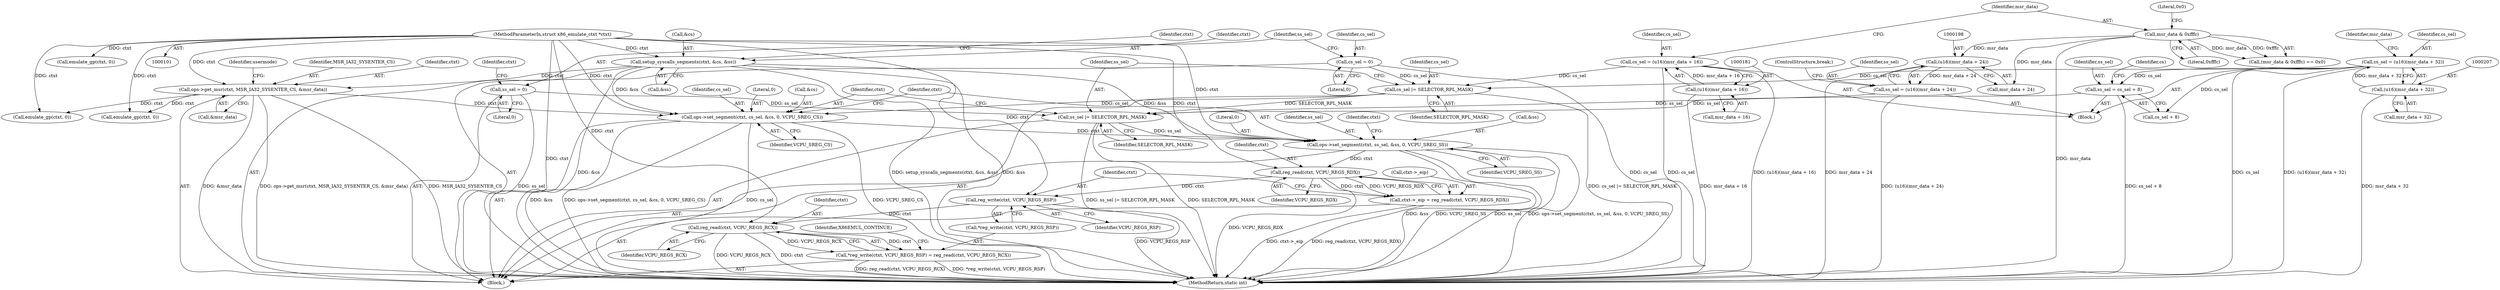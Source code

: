 digraph "1_linux_234f3ce485d54017f15cf5e0699cff4100121601_6@API" {
"1000259" [label="(Call,reg_read(ctxt, VCPU_REGS_RDX))"];
"1000248" [label="(Call,ops->set_segment(ctxt, ss_sel, &ss, 0, VCPU_SREG_SS))"];
"1000241" [label="(Call,ops->set_segment(ctxt, cs_sel, &cs, 0, VCPU_SREG_CS))"];
"1000169" [label="(Call,ops->get_msr(ctxt, MSR_IA32_SYSENTER_CS, &msr_data))"];
"1000138" [label="(Call,setup_syscalls_segments(ctxt, &cs, &ss))"];
"1000102" [label="(MethodParameterIn,struct x86_emulate_ctxt *ctxt)"];
"1000235" [label="(Call,cs_sel |= SELECTOR_RPL_MASK)"];
"1000178" [label="(Call,cs_sel = (u16)(msr_data + 16))"];
"1000180" [label="(Call,(u16)(msr_data + 16))"];
"1000115" [label="(Call,cs_sel = 0)"];
"1000204" [label="(Call,cs_sel = (u16)(msr_data + 32))"];
"1000206" [label="(Call,(u16)(msr_data + 32))"];
"1000238" [label="(Call,ss_sel |= SELECTOR_RPL_MASK)"];
"1000119" [label="(Call,ss_sel = 0)"];
"1000219" [label="(Call,ss_sel = cs_sel + 8)"];
"1000195" [label="(Call,ss_sel = (u16)(msr_data + 24))"];
"1000197" [label="(Call,(u16)(msr_data + 24))"];
"1000187" [label="(Call,msr_data & 0xfffc)"];
"1000255" [label="(Call,ctxt->_eip = reg_read(ctxt, VCPU_REGS_RDX))"];
"1000264" [label="(Call,reg_write(ctxt, VCPU_REGS_RSP))"];
"1000267" [label="(Call,reg_read(ctxt, VCPU_REGS_RCX))"];
"1000262" [label="(Call,*reg_write(ctxt, VCPU_REGS_RSP) = reg_read(ctxt, VCPU_REGS_RCX))"];
"1000192" [label="(Call,emulate_gp(ctxt, 0))"];
"1000169" [label="(Call,ops->get_msr(ctxt, MSR_IA32_SYSENTER_CS, &msr_data))"];
"1000172" [label="(Call,&msr_data)"];
"1000221" [label="(Call,cs_sel + 8)"];
"1000199" [label="(Call,msr_data + 24)"];
"1000264" [label="(Call,reg_write(ctxt, VCPU_REGS_RSP))"];
"1000187" [label="(Call,msr_data & 0xfffc)"];
"1000115" [label="(Call,cs_sel = 0)"];
"1000265" [label="(Identifier,ctxt)"];
"1000175" [label="(Identifier,usermode)"];
"1000126" [label="(Identifier,ctxt)"];
"1000255" [label="(Call,ctxt->_eip = reg_read(ctxt, VCPU_REGS_RDX))"];
"1000257" [label="(Identifier,ctxt)"];
"1000190" [label="(Literal,0x0)"];
"1000246" [label="(Literal,0)"];
"1000178" [label="(Call,cs_sel = (u16)(msr_data + 16))"];
"1000262" [label="(Call,*reg_write(ctxt, VCPU_REGS_RSP) = reg_read(ctxt, VCPU_REGS_RCX))"];
"1000256" [label="(Call,ctxt->_eip)"];
"1000205" [label="(Identifier,cs_sel)"];
"1000269" [label="(Identifier,VCPU_REGS_RCX)"];
"1000197" [label="(Call,(u16)(msr_data + 24))"];
"1000182" [label="(Call,msr_data + 16)"];
"1000238" [label="(Call,ss_sel |= SELECTOR_RPL_MASK)"];
"1000142" [label="(Call,&ss)"];
"1000179" [label="(Identifier,cs_sel)"];
"1000219" [label="(Call,ss_sel = cs_sel + 8)"];
"1000226" [label="(Identifier,cs)"];
"1000138" [label="(Call,setup_syscalls_segments(ctxt, &cs, &ss))"];
"1000240" [label="(Identifier,SELECTOR_RPL_MASK)"];
"1000261" [label="(Identifier,VCPU_REGS_RDX)"];
"1000235" [label="(Call,cs_sel |= SELECTOR_RPL_MASK)"];
"1000188" [label="(Identifier,msr_data)"];
"1000171" [label="(Identifier,MSR_IA32_SYSENTER_CS)"];
"1000216" [label="(Call,emulate_gp(ctxt, 0))"];
"1000195" [label="(Call,ss_sel = (u16)(msr_data + 24))"];
"1000102" [label="(MethodParameterIn,struct x86_emulate_ctxt *ctxt)"];
"1000254" [label="(Identifier,VCPU_SREG_SS)"];
"1000251" [label="(Call,&ss)"];
"1000241" [label="(Call,ops->set_segment(ctxt, cs_sel, &cs, 0, VCPU_SREG_CS))"];
"1000259" [label="(Call,reg_read(ctxt, VCPU_REGS_RDX))"];
"1000242" [label="(Identifier,ctxt)"];
"1000140" [label="(Call,&cs)"];
"1000253" [label="(Literal,0)"];
"1000135" [label="(Call,emulate_gp(ctxt, 0))"];
"1000237" [label="(Identifier,SELECTOR_RPL_MASK)"];
"1000213" [label="(Identifier,msr_data)"];
"1000239" [label="(Identifier,ss_sel)"];
"1000208" [label="(Call,msr_data + 32)"];
"1000116" [label="(Identifier,cs_sel)"];
"1000250" [label="(Identifier,ss_sel)"];
"1000202" [label="(ControlStructure,break;)"];
"1000121" [label="(Literal,0)"];
"1000247" [label="(Identifier,VCPU_SREG_CS)"];
"1000189" [label="(Literal,0xfffc)"];
"1000206" [label="(Call,(u16)(msr_data + 32))"];
"1000120" [label="(Identifier,ss_sel)"];
"1000263" [label="(Call,*reg_write(ctxt, VCPU_REGS_RSP))"];
"1000244" [label="(Call,&cs)"];
"1000103" [label="(Block,)"];
"1000170" [label="(Identifier,ctxt)"];
"1000268" [label="(Identifier,ctxt)"];
"1000186" [label="(Call,(msr_data & 0xfffc) == 0x0)"];
"1000272" [label="(MethodReturn,static int)"];
"1000117" [label="(Literal,0)"];
"1000148" [label="(Identifier,ctxt)"];
"1000260" [label="(Identifier,ctxt)"];
"1000139" [label="(Identifier,ctxt)"];
"1000176" [label="(Block,)"];
"1000267" [label="(Call,reg_read(ctxt, VCPU_REGS_RCX))"];
"1000180" [label="(Call,(u16)(msr_data + 16))"];
"1000119" [label="(Call,ss_sel = 0)"];
"1000248" [label="(Call,ops->set_segment(ctxt, ss_sel, &ss, 0, VCPU_SREG_SS))"];
"1000220" [label="(Identifier,ss_sel)"];
"1000196" [label="(Identifier,ss_sel)"];
"1000249" [label="(Identifier,ctxt)"];
"1000236" [label="(Identifier,cs_sel)"];
"1000204" [label="(Call,cs_sel = (u16)(msr_data + 32))"];
"1000271" [label="(Identifier,X86EMUL_CONTINUE)"];
"1000243" [label="(Identifier,cs_sel)"];
"1000266" [label="(Identifier,VCPU_REGS_RSP)"];
"1000259" -> "1000255"  [label="AST: "];
"1000259" -> "1000261"  [label="CFG: "];
"1000260" -> "1000259"  [label="AST: "];
"1000261" -> "1000259"  [label="AST: "];
"1000255" -> "1000259"  [label="CFG: "];
"1000259" -> "1000272"  [label="DDG: VCPU_REGS_RDX"];
"1000259" -> "1000255"  [label="DDG: ctxt"];
"1000259" -> "1000255"  [label="DDG: VCPU_REGS_RDX"];
"1000248" -> "1000259"  [label="DDG: ctxt"];
"1000102" -> "1000259"  [label="DDG: ctxt"];
"1000259" -> "1000264"  [label="DDG: ctxt"];
"1000248" -> "1000103"  [label="AST: "];
"1000248" -> "1000254"  [label="CFG: "];
"1000249" -> "1000248"  [label="AST: "];
"1000250" -> "1000248"  [label="AST: "];
"1000251" -> "1000248"  [label="AST: "];
"1000253" -> "1000248"  [label="AST: "];
"1000254" -> "1000248"  [label="AST: "];
"1000257" -> "1000248"  [label="CFG: "];
"1000248" -> "1000272"  [label="DDG: ops->set_segment(ctxt, ss_sel, &ss, 0, VCPU_SREG_SS)"];
"1000248" -> "1000272"  [label="DDG: &ss"];
"1000248" -> "1000272"  [label="DDG: VCPU_SREG_SS"];
"1000248" -> "1000272"  [label="DDG: ss_sel"];
"1000241" -> "1000248"  [label="DDG: ctxt"];
"1000102" -> "1000248"  [label="DDG: ctxt"];
"1000238" -> "1000248"  [label="DDG: ss_sel"];
"1000138" -> "1000248"  [label="DDG: &ss"];
"1000241" -> "1000103"  [label="AST: "];
"1000241" -> "1000247"  [label="CFG: "];
"1000242" -> "1000241"  [label="AST: "];
"1000243" -> "1000241"  [label="AST: "];
"1000244" -> "1000241"  [label="AST: "];
"1000246" -> "1000241"  [label="AST: "];
"1000247" -> "1000241"  [label="AST: "];
"1000249" -> "1000241"  [label="CFG: "];
"1000241" -> "1000272"  [label="DDG: &cs"];
"1000241" -> "1000272"  [label="DDG: ops->set_segment(ctxt, cs_sel, &cs, 0, VCPU_SREG_CS)"];
"1000241" -> "1000272"  [label="DDG: cs_sel"];
"1000241" -> "1000272"  [label="DDG: VCPU_SREG_CS"];
"1000169" -> "1000241"  [label="DDG: ctxt"];
"1000102" -> "1000241"  [label="DDG: ctxt"];
"1000235" -> "1000241"  [label="DDG: cs_sel"];
"1000138" -> "1000241"  [label="DDG: &cs"];
"1000169" -> "1000103"  [label="AST: "];
"1000169" -> "1000172"  [label="CFG: "];
"1000170" -> "1000169"  [label="AST: "];
"1000171" -> "1000169"  [label="AST: "];
"1000172" -> "1000169"  [label="AST: "];
"1000175" -> "1000169"  [label="CFG: "];
"1000169" -> "1000272"  [label="DDG: &msr_data"];
"1000169" -> "1000272"  [label="DDG: ops->get_msr(ctxt, MSR_IA32_SYSENTER_CS, &msr_data)"];
"1000169" -> "1000272"  [label="DDG: MSR_IA32_SYSENTER_CS"];
"1000138" -> "1000169"  [label="DDG: ctxt"];
"1000102" -> "1000169"  [label="DDG: ctxt"];
"1000169" -> "1000192"  [label="DDG: ctxt"];
"1000169" -> "1000216"  [label="DDG: ctxt"];
"1000138" -> "1000103"  [label="AST: "];
"1000138" -> "1000142"  [label="CFG: "];
"1000139" -> "1000138"  [label="AST: "];
"1000140" -> "1000138"  [label="AST: "];
"1000142" -> "1000138"  [label="AST: "];
"1000148" -> "1000138"  [label="CFG: "];
"1000138" -> "1000272"  [label="DDG: &ss"];
"1000138" -> "1000272"  [label="DDG: &cs"];
"1000138" -> "1000272"  [label="DDG: setup_syscalls_segments(ctxt, &cs, &ss)"];
"1000102" -> "1000138"  [label="DDG: ctxt"];
"1000102" -> "1000101"  [label="AST: "];
"1000102" -> "1000272"  [label="DDG: ctxt"];
"1000102" -> "1000135"  [label="DDG: ctxt"];
"1000102" -> "1000192"  [label="DDG: ctxt"];
"1000102" -> "1000216"  [label="DDG: ctxt"];
"1000102" -> "1000264"  [label="DDG: ctxt"];
"1000102" -> "1000267"  [label="DDG: ctxt"];
"1000235" -> "1000103"  [label="AST: "];
"1000235" -> "1000237"  [label="CFG: "];
"1000236" -> "1000235"  [label="AST: "];
"1000237" -> "1000235"  [label="AST: "];
"1000239" -> "1000235"  [label="CFG: "];
"1000235" -> "1000272"  [label="DDG: cs_sel |= SELECTOR_RPL_MASK"];
"1000178" -> "1000235"  [label="DDG: cs_sel"];
"1000115" -> "1000235"  [label="DDG: cs_sel"];
"1000204" -> "1000235"  [label="DDG: cs_sel"];
"1000235" -> "1000238"  [label="DDG: SELECTOR_RPL_MASK"];
"1000178" -> "1000176"  [label="AST: "];
"1000178" -> "1000180"  [label="CFG: "];
"1000179" -> "1000178"  [label="AST: "];
"1000180" -> "1000178"  [label="AST: "];
"1000188" -> "1000178"  [label="CFG: "];
"1000178" -> "1000272"  [label="DDG: cs_sel"];
"1000178" -> "1000272"  [label="DDG: (u16)(msr_data + 16)"];
"1000180" -> "1000178"  [label="DDG: msr_data + 16"];
"1000180" -> "1000182"  [label="CFG: "];
"1000181" -> "1000180"  [label="AST: "];
"1000182" -> "1000180"  [label="AST: "];
"1000180" -> "1000272"  [label="DDG: msr_data + 16"];
"1000115" -> "1000103"  [label="AST: "];
"1000115" -> "1000117"  [label="CFG: "];
"1000116" -> "1000115"  [label="AST: "];
"1000117" -> "1000115"  [label="AST: "];
"1000120" -> "1000115"  [label="CFG: "];
"1000115" -> "1000272"  [label="DDG: cs_sel"];
"1000204" -> "1000176"  [label="AST: "];
"1000204" -> "1000206"  [label="CFG: "];
"1000205" -> "1000204"  [label="AST: "];
"1000206" -> "1000204"  [label="AST: "];
"1000213" -> "1000204"  [label="CFG: "];
"1000204" -> "1000272"  [label="DDG: (u16)(msr_data + 32)"];
"1000204" -> "1000272"  [label="DDG: cs_sel"];
"1000206" -> "1000204"  [label="DDG: msr_data + 32"];
"1000204" -> "1000219"  [label="DDG: cs_sel"];
"1000204" -> "1000221"  [label="DDG: cs_sel"];
"1000206" -> "1000208"  [label="CFG: "];
"1000207" -> "1000206"  [label="AST: "];
"1000208" -> "1000206"  [label="AST: "];
"1000206" -> "1000272"  [label="DDG: msr_data + 32"];
"1000238" -> "1000103"  [label="AST: "];
"1000238" -> "1000240"  [label="CFG: "];
"1000239" -> "1000238"  [label="AST: "];
"1000240" -> "1000238"  [label="AST: "];
"1000242" -> "1000238"  [label="CFG: "];
"1000238" -> "1000272"  [label="DDG: SELECTOR_RPL_MASK"];
"1000238" -> "1000272"  [label="DDG: ss_sel |= SELECTOR_RPL_MASK"];
"1000119" -> "1000238"  [label="DDG: ss_sel"];
"1000219" -> "1000238"  [label="DDG: ss_sel"];
"1000195" -> "1000238"  [label="DDG: ss_sel"];
"1000119" -> "1000103"  [label="AST: "];
"1000119" -> "1000121"  [label="CFG: "];
"1000120" -> "1000119"  [label="AST: "];
"1000121" -> "1000119"  [label="AST: "];
"1000126" -> "1000119"  [label="CFG: "];
"1000119" -> "1000272"  [label="DDG: ss_sel"];
"1000219" -> "1000176"  [label="AST: "];
"1000219" -> "1000221"  [label="CFG: "];
"1000220" -> "1000219"  [label="AST: "];
"1000221" -> "1000219"  [label="AST: "];
"1000226" -> "1000219"  [label="CFG: "];
"1000219" -> "1000272"  [label="DDG: cs_sel + 8"];
"1000195" -> "1000176"  [label="AST: "];
"1000195" -> "1000197"  [label="CFG: "];
"1000196" -> "1000195"  [label="AST: "];
"1000197" -> "1000195"  [label="AST: "];
"1000202" -> "1000195"  [label="CFG: "];
"1000195" -> "1000272"  [label="DDG: (u16)(msr_data + 24)"];
"1000197" -> "1000195"  [label="DDG: msr_data + 24"];
"1000197" -> "1000199"  [label="CFG: "];
"1000198" -> "1000197"  [label="AST: "];
"1000199" -> "1000197"  [label="AST: "];
"1000197" -> "1000272"  [label="DDG: msr_data + 24"];
"1000187" -> "1000197"  [label="DDG: msr_data"];
"1000187" -> "1000186"  [label="AST: "];
"1000187" -> "1000189"  [label="CFG: "];
"1000188" -> "1000187"  [label="AST: "];
"1000189" -> "1000187"  [label="AST: "];
"1000190" -> "1000187"  [label="CFG: "];
"1000187" -> "1000272"  [label="DDG: msr_data"];
"1000187" -> "1000186"  [label="DDG: msr_data"];
"1000187" -> "1000186"  [label="DDG: 0xfffc"];
"1000187" -> "1000199"  [label="DDG: msr_data"];
"1000255" -> "1000103"  [label="AST: "];
"1000256" -> "1000255"  [label="AST: "];
"1000265" -> "1000255"  [label="CFG: "];
"1000255" -> "1000272"  [label="DDG: reg_read(ctxt, VCPU_REGS_RDX)"];
"1000255" -> "1000272"  [label="DDG: ctxt->_eip"];
"1000264" -> "1000263"  [label="AST: "];
"1000264" -> "1000266"  [label="CFG: "];
"1000265" -> "1000264"  [label="AST: "];
"1000266" -> "1000264"  [label="AST: "];
"1000263" -> "1000264"  [label="CFG: "];
"1000264" -> "1000272"  [label="DDG: VCPU_REGS_RSP"];
"1000264" -> "1000267"  [label="DDG: ctxt"];
"1000267" -> "1000262"  [label="AST: "];
"1000267" -> "1000269"  [label="CFG: "];
"1000268" -> "1000267"  [label="AST: "];
"1000269" -> "1000267"  [label="AST: "];
"1000262" -> "1000267"  [label="CFG: "];
"1000267" -> "1000272"  [label="DDG: VCPU_REGS_RCX"];
"1000267" -> "1000272"  [label="DDG: ctxt"];
"1000267" -> "1000262"  [label="DDG: ctxt"];
"1000267" -> "1000262"  [label="DDG: VCPU_REGS_RCX"];
"1000262" -> "1000103"  [label="AST: "];
"1000263" -> "1000262"  [label="AST: "];
"1000271" -> "1000262"  [label="CFG: "];
"1000262" -> "1000272"  [label="DDG: reg_read(ctxt, VCPU_REGS_RCX)"];
"1000262" -> "1000272"  [label="DDG: *reg_write(ctxt, VCPU_REGS_RSP)"];
}
